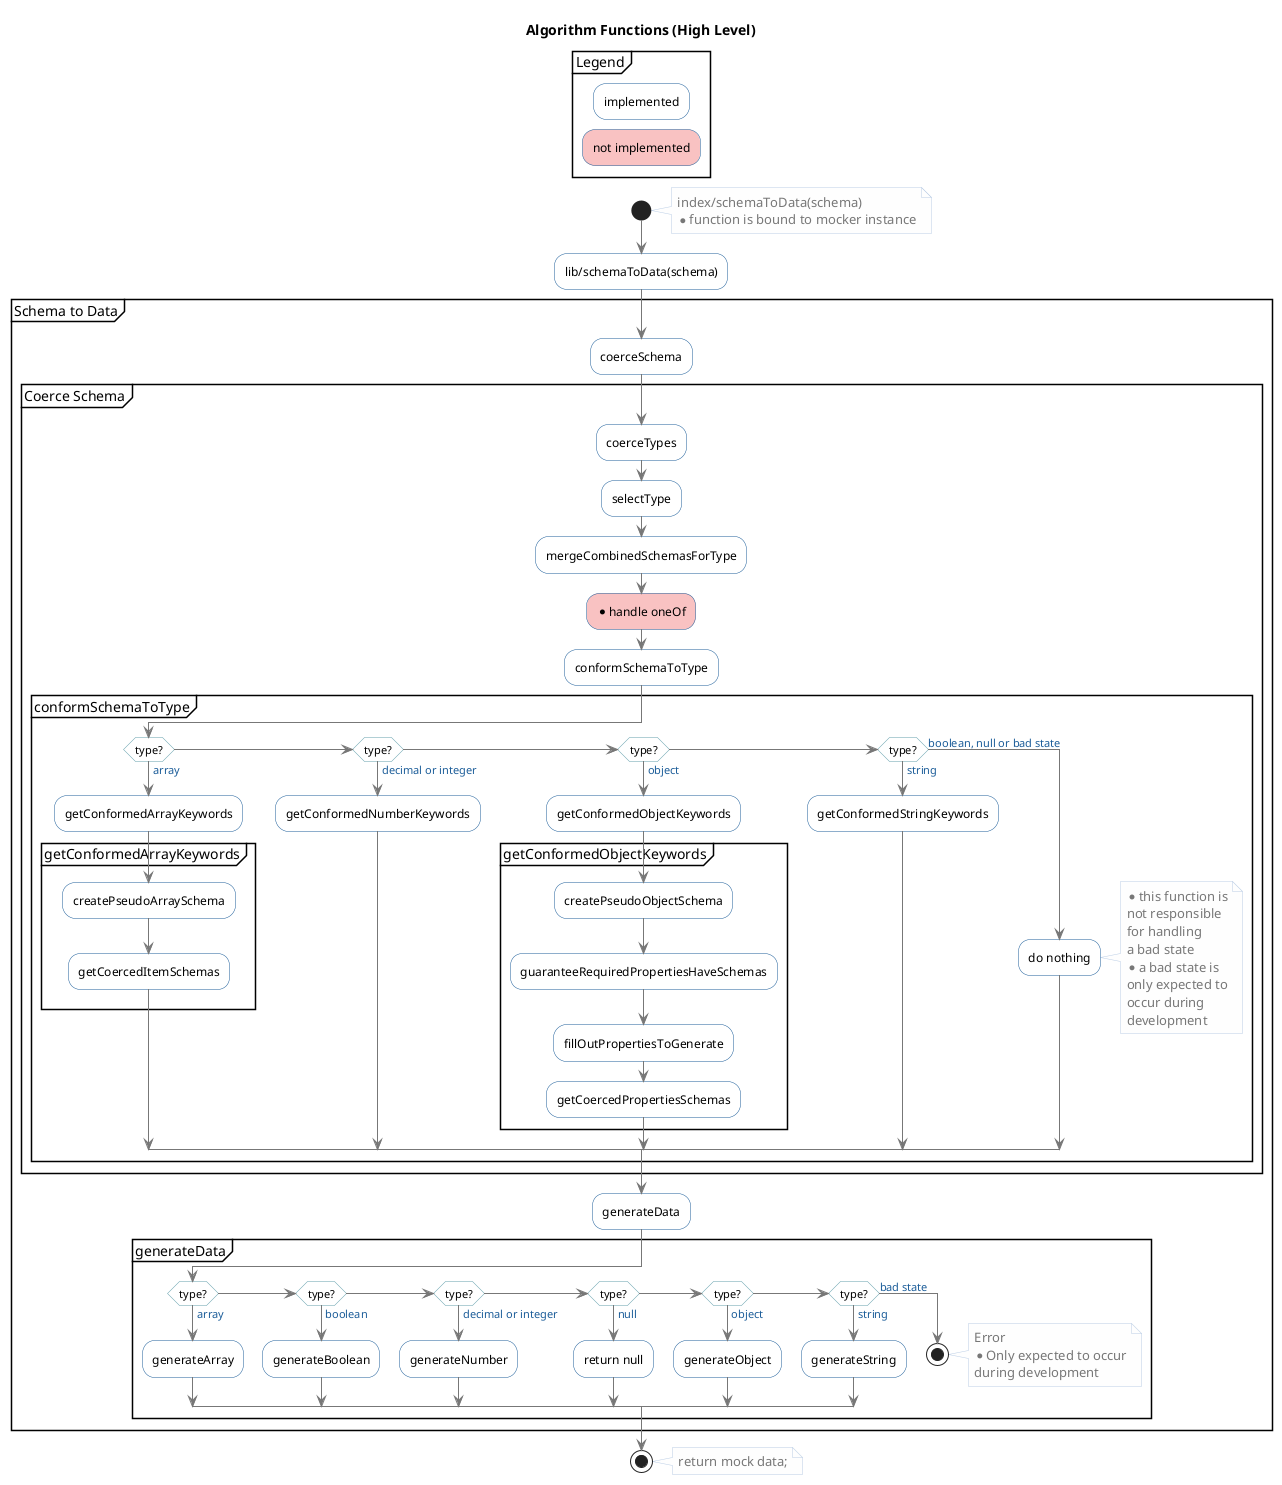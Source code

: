 @startuml Schema to Data

!define notImplemented #F9C2C2
!define dark #222
!define lessDark #777
!define lessLight #FEFEFE
!define light #FFF
!define primary #1C5D99
!define secondary #639FAB
!define accent #BBCDE5

skinparam shadowing false
skinparam FontColor dark

skinparam Activity {
  BackgroundColor light
  BorderColor primary
}

skinparam ActivityDiamond {
  BackgroundColor light
  BorderColor secondary
}

skinparam Arrow {
  Color lessDark
  FontColor primary
}

skinparam Note {
  BackgroundColor lessLight
  BorderColor accent
  FontColor lessDark
}

title Algorithm Functions (High Level)

partition Legend {
 :implemented;
  detach
  notImplemented:not implemented;
  detach
}

start
note right
  index/schemaToData(schema)
  * function is bound to mocker instance
end note

:lib/schemaToData(schema);

partition "Schema to Data" {
  :coerceSchema;

  partition "Coerce Schema" {
    :coerceTypes;

    :selectType;

    :mergeCombinedSchemasForType;

    notImplemented:* handle oneOf;

    :conformSchemaToType;

    partition conformSchemaToType {
      if (type?) then (array)
        :getConformedArrayKeywords;

        partition getConformedArrayKeywords {
          :createPseudoArraySchema;

          :getCoercedItemSchemas;
        }
      else if (type?) then (decimal or integer)
        :getConformedNumberKeywords;
      else if (type?) then (object)
        :getConformedObjectKeywords;

        partition getConformedObjectKeywords {
          :createPseudoObjectSchema;

          :guaranteeRequiredPropertiesHaveSchemas;

          :fillOutPropertiesToGenerate;

          :getCoercedPropertiesSchemas;
        }
      else if (type?) then (string)
        :getConformedStringKeywords;
      else (boolean, null or bad state)
        :do nothing;
        note right
          * this function is
          not responsible
          for handling
          a bad state
          * a bad state is
          only expected to
          occur during
          development
        end note
      endif
    }
  }

  :generateData;

  partition generateData {
    if (type?) then (array)
      :generateArray;
    else if (type?) then (boolean)
      :generateBoolean;
    else if (type?) then (decimal or integer)
      :generateNumber;
    else if (type?) then (null)
      :return null;
    else if (type?) then (object)
      :generateObject;
    else if (type?) then (string)
      :generateString;
    else (bad state)
      stop
      note right
        Error
        * Only expected to occur
        during development
      end note
    endif
  }
}

stop
note right: return mock data;
@enduml
